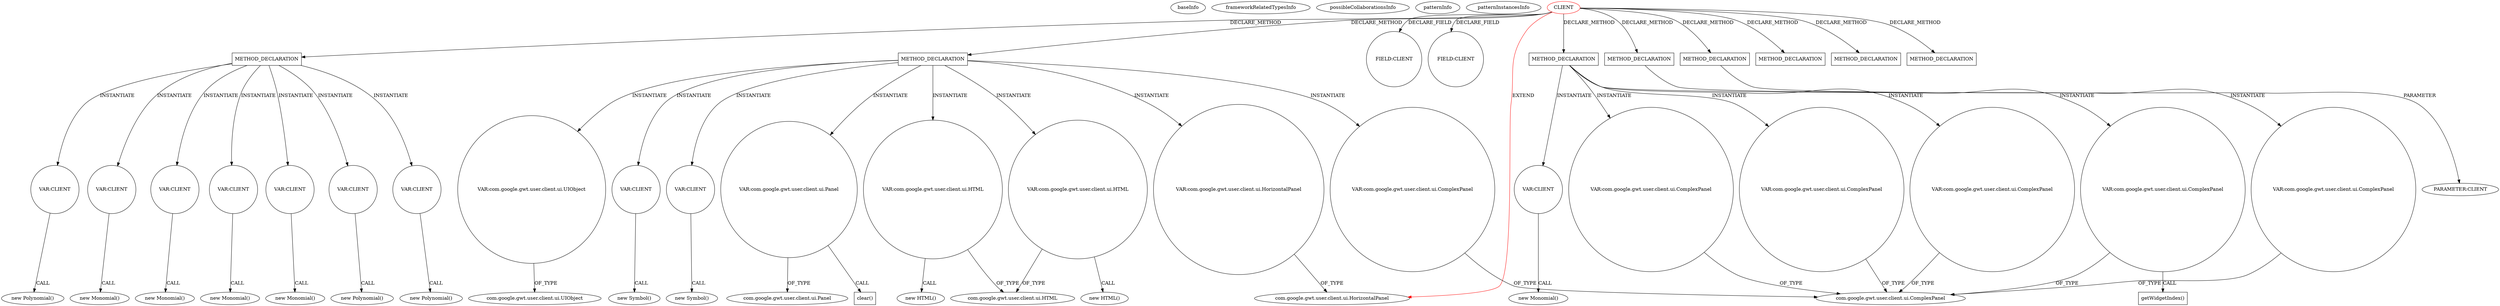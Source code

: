digraph {
baseInfo[graphId=750,category="pattern",isAnonymous=false,possibleRelation=false]
frameworkRelatedTypesInfo[0="com.google.gwt.user.client.ui.HorizontalPanel"]
possibleCollaborationsInfo[]
patternInfo[frequency=2.0,patternRootClient=0]
patternInstancesInfo[0="luxferrari-AlgebrApp~/luxferrari-AlgebrApp/AlgebrApp-master/AlgebrApp/src/org/luxferrari/algebrapp/client/SubPolynomial.java~SubPolynomial~3660",1="luxferrari-AlgebrApp~/luxferrari-AlgebrApp/AlgebrApp-master/AlgebrApp/src/org/luxferrari/algebrapp/client/Product.java~Product~3664"]
141[label="new Monomial()",vertexType="CONSTRUCTOR_CALL",isFrameworkType=false]
142[label="VAR:CLIENT",vertexType="VARIABLE_EXPRESION",isFrameworkType=false,shape=circle]
137[label="METHOD_DECLARATION",vertexType="CLIENT_METHOD_DECLARATION",isFrameworkType=false,shape=box]
0[label="CLIENT",vertexType="ROOT_CLIENT_CLASS_DECLARATION",isFrameworkType=false,color=red]
7[label="METHOD_DECLARATION",vertexType="CLIENT_METHOD_DECLARATION",isFrameworkType=false,shape=box]
87[label="VAR:com.google.gwt.user.client.ui.UIObject",vertexType="VARIABLE_EXPRESION",isFrameworkType=false,shape=circle]
5[label="FIELD:CLIENT",vertexType="FIELD_DECLARATION",isFrameworkType=false,shape=circle]
2[label="FIELD:CLIENT",vertexType="FIELD_DECLARATION",isFrameworkType=false,shape=circle]
23[label="com.google.gwt.user.client.ui.UIObject",vertexType="FRAMEWORK_CLASS_TYPE",isFrameworkType=false]
149[label="VAR:CLIENT",vertexType="VARIABLE_EXPRESION",isFrameworkType=false,shape=circle]
148[label="new Monomial()",vertexType="CONSTRUCTOR_CALL",isFrameworkType=false]
155[label="VAR:CLIENT",vertexType="VARIABLE_EXPRESION",isFrameworkType=false,shape=circle]
154[label="new Monomial()",vertexType="CONSTRUCTOR_CALL",isFrameworkType=false]
158[label="VAR:CLIENT",vertexType="VARIABLE_EXPRESION",isFrameworkType=false,shape=circle]
157[label="new Monomial()",vertexType="CONSTRUCTOR_CALL",isFrameworkType=false]
18[label="VAR:CLIENT",vertexType="VARIABLE_EXPRESION",isFrameworkType=false,shape=circle]
34[label="VAR:CLIENT",vertexType="VARIABLE_EXPRESION",isFrameworkType=false,shape=circle]
152[label="VAR:CLIENT",vertexType="VARIABLE_EXPRESION",isFrameworkType=false,shape=circle]
146[label="VAR:CLIENT",vertexType="VARIABLE_EXPRESION",isFrameworkType=false,shape=circle]
14[label="VAR:com.google.gwt.user.client.ui.ComplexPanel",vertexType="VARIABLE_EXPRESION",isFrameworkType=false,shape=circle]
1[label="com.google.gwt.user.client.ui.HorizontalPanel",vertexType="FRAMEWORK_CLASS_TYPE",isFrameworkType=false]
17[label="new Symbol()",vertexType="CONSTRUCTOR_CALL",isFrameworkType=false]
33[label="new Symbol()",vertexType="CONSTRUCTOR_CALL",isFrameworkType=false]
8[label="VAR:com.google.gwt.user.client.ui.Panel",vertexType="VARIABLE_EXPRESION",isFrameworkType=false,shape=circle]
16[label="com.google.gwt.user.client.ui.ComplexPanel",vertexType="FRAMEWORK_CLASS_TYPE",isFrameworkType=false]
10[label="com.google.gwt.user.client.ui.Panel",vertexType="FRAMEWORK_CLASS_TYPE",isFrameworkType=false]
171[label="VAR:com.google.gwt.user.client.ui.ComplexPanel",vertexType="VARIABLE_EXPRESION",isFrameworkType=false,shape=circle]
162[label="VAR:com.google.gwt.user.client.ui.ComplexPanel",vertexType="VARIABLE_EXPRESION",isFrameworkType=false,shape=circle]
46[label="VAR:com.google.gwt.user.client.ui.HTML",vertexType="VARIABLE_EXPRESION",isFrameworkType=false,shape=circle]
45[label="new HTML()",vertexType="CONSTRUCTOR_CALL",isFrameworkType=false]
32[label="com.google.gwt.user.client.ui.HTML",vertexType="FRAMEWORK_CLASS_TYPE",isFrameworkType=false]
110[label="METHOD_DECLARATION",vertexType="CLIENT_METHOD_DECLARATION",isFrameworkType=false,shape=box]
139[label="VAR:CLIENT",vertexType="VARIABLE_EXPRESION",isFrameworkType=false,shape=circle]
111[label="VAR:com.google.gwt.user.client.ui.ComplexPanel",vertexType="VARIABLE_EXPRESION",isFrameworkType=false,shape=circle]
31[label="VAR:com.google.gwt.user.client.ui.HTML",vertexType="VARIABLE_EXPRESION",isFrameworkType=false,shape=circle]
30[label="new HTML()",vertexType="CONSTRUCTOR_CALL",isFrameworkType=false]
161[label="METHOD_DECLARATION",vertexType="CLIENT_METHOD_DECLARATION",isFrameworkType=false,shape=box]
169[label="VAR:CLIENT",vertexType="VARIABLE_EXPRESION",isFrameworkType=false,shape=circle]
168[label="new Monomial()",vertexType="CONSTRUCTOR_CALL",isFrameworkType=false]
174[label="VAR:com.google.gwt.user.client.ui.ComplexPanel",vertexType="VARIABLE_EXPRESION",isFrameworkType=false,shape=circle]
165[label="VAR:com.google.gwt.user.client.ui.ComplexPanel",vertexType="VARIABLE_EXPRESION",isFrameworkType=false,shape=circle]
172[label="getWidgetIndex()",vertexType="INSIDE_CALL",isFrameworkType=false,shape=box]
103[label="METHOD_DECLARATION",vertexType="CLIENT_METHOD_DECLARATION",isFrameworkType=false,shape=box]
104[label="PARAMETER:CLIENT",vertexType="PARAMETER_DECLARATION",isFrameworkType=false]
98[label="METHOD_DECLARATION",vertexType="CLIENT_METHOD_DECLARATION",isFrameworkType=false,shape=box]
92[label="METHOD_DECLARATION",vertexType="CLIENT_METHOD_DECLARATION",isFrameworkType=false,shape=box]
100[label="METHOD_DECLARATION",vertexType="CLIENT_METHOD_DECLARATION",isFrameworkType=false,shape=box]
9[label="clear()",vertexType="INSIDE_CALL",isFrameworkType=false,shape=box]
138[label="new Polynomial()",vertexType="CONSTRUCTOR_CALL",isFrameworkType=false]
151[label="new Polynomial()",vertexType="CONSTRUCTOR_CALL",isFrameworkType=false]
145[label="new Polynomial()",vertexType="CONSTRUCTOR_CALL",isFrameworkType=false]
27[label="VAR:com.google.gwt.user.client.ui.HorizontalPanel",vertexType="VARIABLE_EXPRESION",isFrameworkType=false,shape=circle]
0->110[label="DECLARE_METHOD"]
0->2[label="DECLARE_FIELD"]
137->152[label="INSTANTIATE"]
161->162[label="INSTANTIATE"]
7->34[label="INSTANTIATE"]
0->103[label="DECLARE_METHOD"]
171->172[label="CALL"]
0->1[label="EXTEND",color=red]
46->45[label="CALL"]
165->16[label="OF_TYPE"]
171->16[label="OF_TYPE"]
161->174[label="INSTANTIATE"]
7->14[label="INSTANTIATE"]
87->23[label="OF_TYPE"]
34->33[label="CALL"]
110->111[label="INSTANTIATE"]
7->46[label="INSTANTIATE"]
158->157[label="CALL"]
111->16[label="OF_TYPE"]
142->141[label="CALL"]
146->145[label="CALL"]
137->155[label="INSTANTIATE"]
161->169[label="INSTANTIATE"]
162->16[label="OF_TYPE"]
8->9[label="CALL"]
137->146[label="INSTANTIATE"]
139->138[label="CALL"]
0->7[label="DECLARE_METHOD"]
0->137[label="DECLARE_METHOD"]
7->31[label="INSTANTIATE"]
174->16[label="OF_TYPE"]
7->27[label="INSTANTIATE"]
0->92[label="DECLARE_METHOD"]
152->151[label="CALL"]
31->30[label="CALL"]
0->5[label="DECLARE_FIELD"]
8->10[label="OF_TYPE"]
161->165[label="INSTANTIATE"]
137->149[label="INSTANTIATE"]
169->168[label="CALL"]
103->104[label="PARAMETER"]
161->171[label="INSTANTIATE"]
0->161[label="DECLARE_METHOD"]
31->32[label="OF_TYPE"]
0->98[label="DECLARE_METHOD"]
149->148[label="CALL"]
155->154[label="CALL"]
14->16[label="OF_TYPE"]
27->1[label="OF_TYPE"]
7->87[label="INSTANTIATE"]
18->17[label="CALL"]
137->158[label="INSTANTIATE"]
7->8[label="INSTANTIATE"]
46->32[label="OF_TYPE"]
0->100[label="DECLARE_METHOD"]
137->139[label="INSTANTIATE"]
137->142[label="INSTANTIATE"]
7->18[label="INSTANTIATE"]
}
